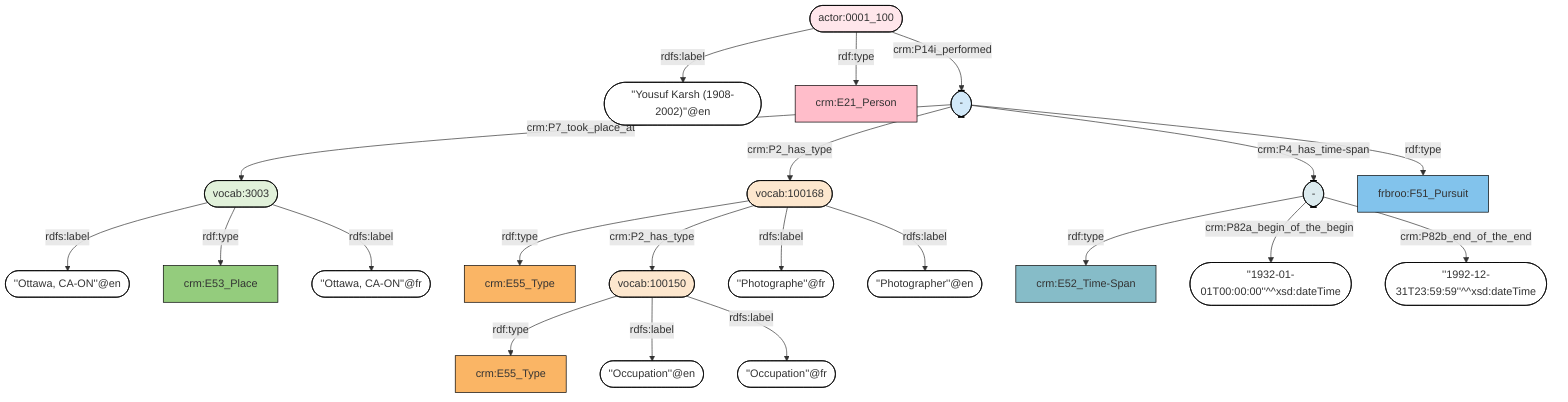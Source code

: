 flowchart TD
classDef Literal fill:#ffffff,stroke:#000000;
classDef Literal_URI fill:,stroke:;
classDef E1_CRM_Entity fill:#ffffff,stroke:#000000;
classDef E1_CRM_Entity_URI fill:#ffffff,stroke:#000000;
classDef E2_Temporal_Entity fill:#82c3ec,stroke:#000000;
classDef E2_Temporal_Entity_URI fill:#d2e9f9,stroke:#000000;
classDef E55_Type fill:#fab565,stroke:#000000;
classDef E55_Type_URI fill:#fde7ce,stroke:#000000;
classDef E52_Time-Span fill:#86bcc8,stroke:#000000;
classDef E52_Time-Span_URI fill:#dcebef,stroke:#000000;
classDef E41_Appellation fill:#fef3ba,stroke:#000000;
classDef E41_Appellation_URI fill:#fffae6,stroke:#000000;
classDef E53_Place fill:#94cc7d,stroke:#000000;
classDef E53_Place_URI fill:#e1f1da,stroke:#000000;
classDef E77_Persistent_Item fill:#ffffff,stroke:#000000;
classDef E77_Persistent_Item_URI fill:#ffffff,stroke:#000000;
classDef E28_Conceptual_Object fill:#fddc34,stroke:#000000;
classDef E28_Conceptual_Object_URI fill:#fef6cd,stroke:#000000;
classDef E18_Physical_Thing fill:#e1ba9c,stroke:#000000;
classDef E18_Physical_Thing_URI fill:#f3e5d8,stroke:#000000;
classDef E39_Actor fill:#ffbdca,stroke:#000000;
classDef E39_Actor_URI fill:#ffe6eb,stroke:#000000;
classDef PC0_Typed_CRM_Property fill:#cc80ff,stroke:#000000;
classDef PC0_Typed_CRM_Property_URI fill:#ebccff,stroke:#000000;
classDef Multi fill:#cccccc,stroke:#000000;
classDef Multi_URI fill:#cccccc,stroke:#000000;
0(["-"]) -->|crm:P7_took_place_at| 1(["vocab:3003"])
1(["vocab:3003"]) -->|rdfs:label| 2(["''Ottawa, CA-ON''@en"]):::Literal
3(["-"]):::E52_Time-Span_URI -->|rdf:type| 4["crm:E52_Time-Span"]:::E52_Time-Span
5(["vocab:100150"]):::E55_Type_URI -->|rdf:type| 6["crm:E55_Type"]:::E55_Type
0(["-"]) -->|crm:P2_has_type| 7(["vocab:100168"])
7(["vocab:100168"]):::E55_Type_URI -->|rdf:type| 8["crm:E55_Type"]:::E55_Type
0(["-"]) -->|crm:P4_has_time-span| 3(["-"])
3(["-"]) -->|crm:P82a_begin_of_the_begin| 9(["''1932-01-01T00:00:00''^^xsd:dateTime"]):::Literal
1(["vocab:3003"]):::E53_Place_URI -->|rdf:type| 10["crm:E53_Place"]:::E53_Place
11(["actor:0001_100"]) -->|rdfs:label| 12(["''Yousuf Karsh (1908-2002)''@en"]):::Literal
11(["actor:0001_100"]):::E39_Actor_URI -->|rdf:type| 13["crm:E21_Person"]:::E39_Actor
7(["vocab:100168"]) -->|crm:P2_has_type| 5(["vocab:100150"])
7(["vocab:100168"]) -->|rdfs:label| 14(["''Photographe''@fr"]):::Literal
3(["-"]) -->|crm:P82b_end_of_the_end| 15(["''1992-12-31T23:59:59''^^xsd:dateTime"]):::Literal
5(["vocab:100150"]) -->|rdfs:label| 16(["''Occupation''@en"]):::Literal
5(["vocab:100150"]) -->|rdfs:label| 17(["''Occupation''@fr"]):::Literal
1(["vocab:3003"]) -->|rdfs:label| 18(["''Ottawa, CA-ON''@fr"]):::Literal
7(["vocab:100168"]) -->|rdfs:label| 19(["''Photographer''@en"]):::Literal
11(["actor:0001_100"]) -->|crm:P14i_performed| 0(["-"])
0(["-"]):::E2_Temporal_Entity_URI -->|rdf:type| 20["frbroo:F51_Pursuit"]:::E2_Temporal_Entity